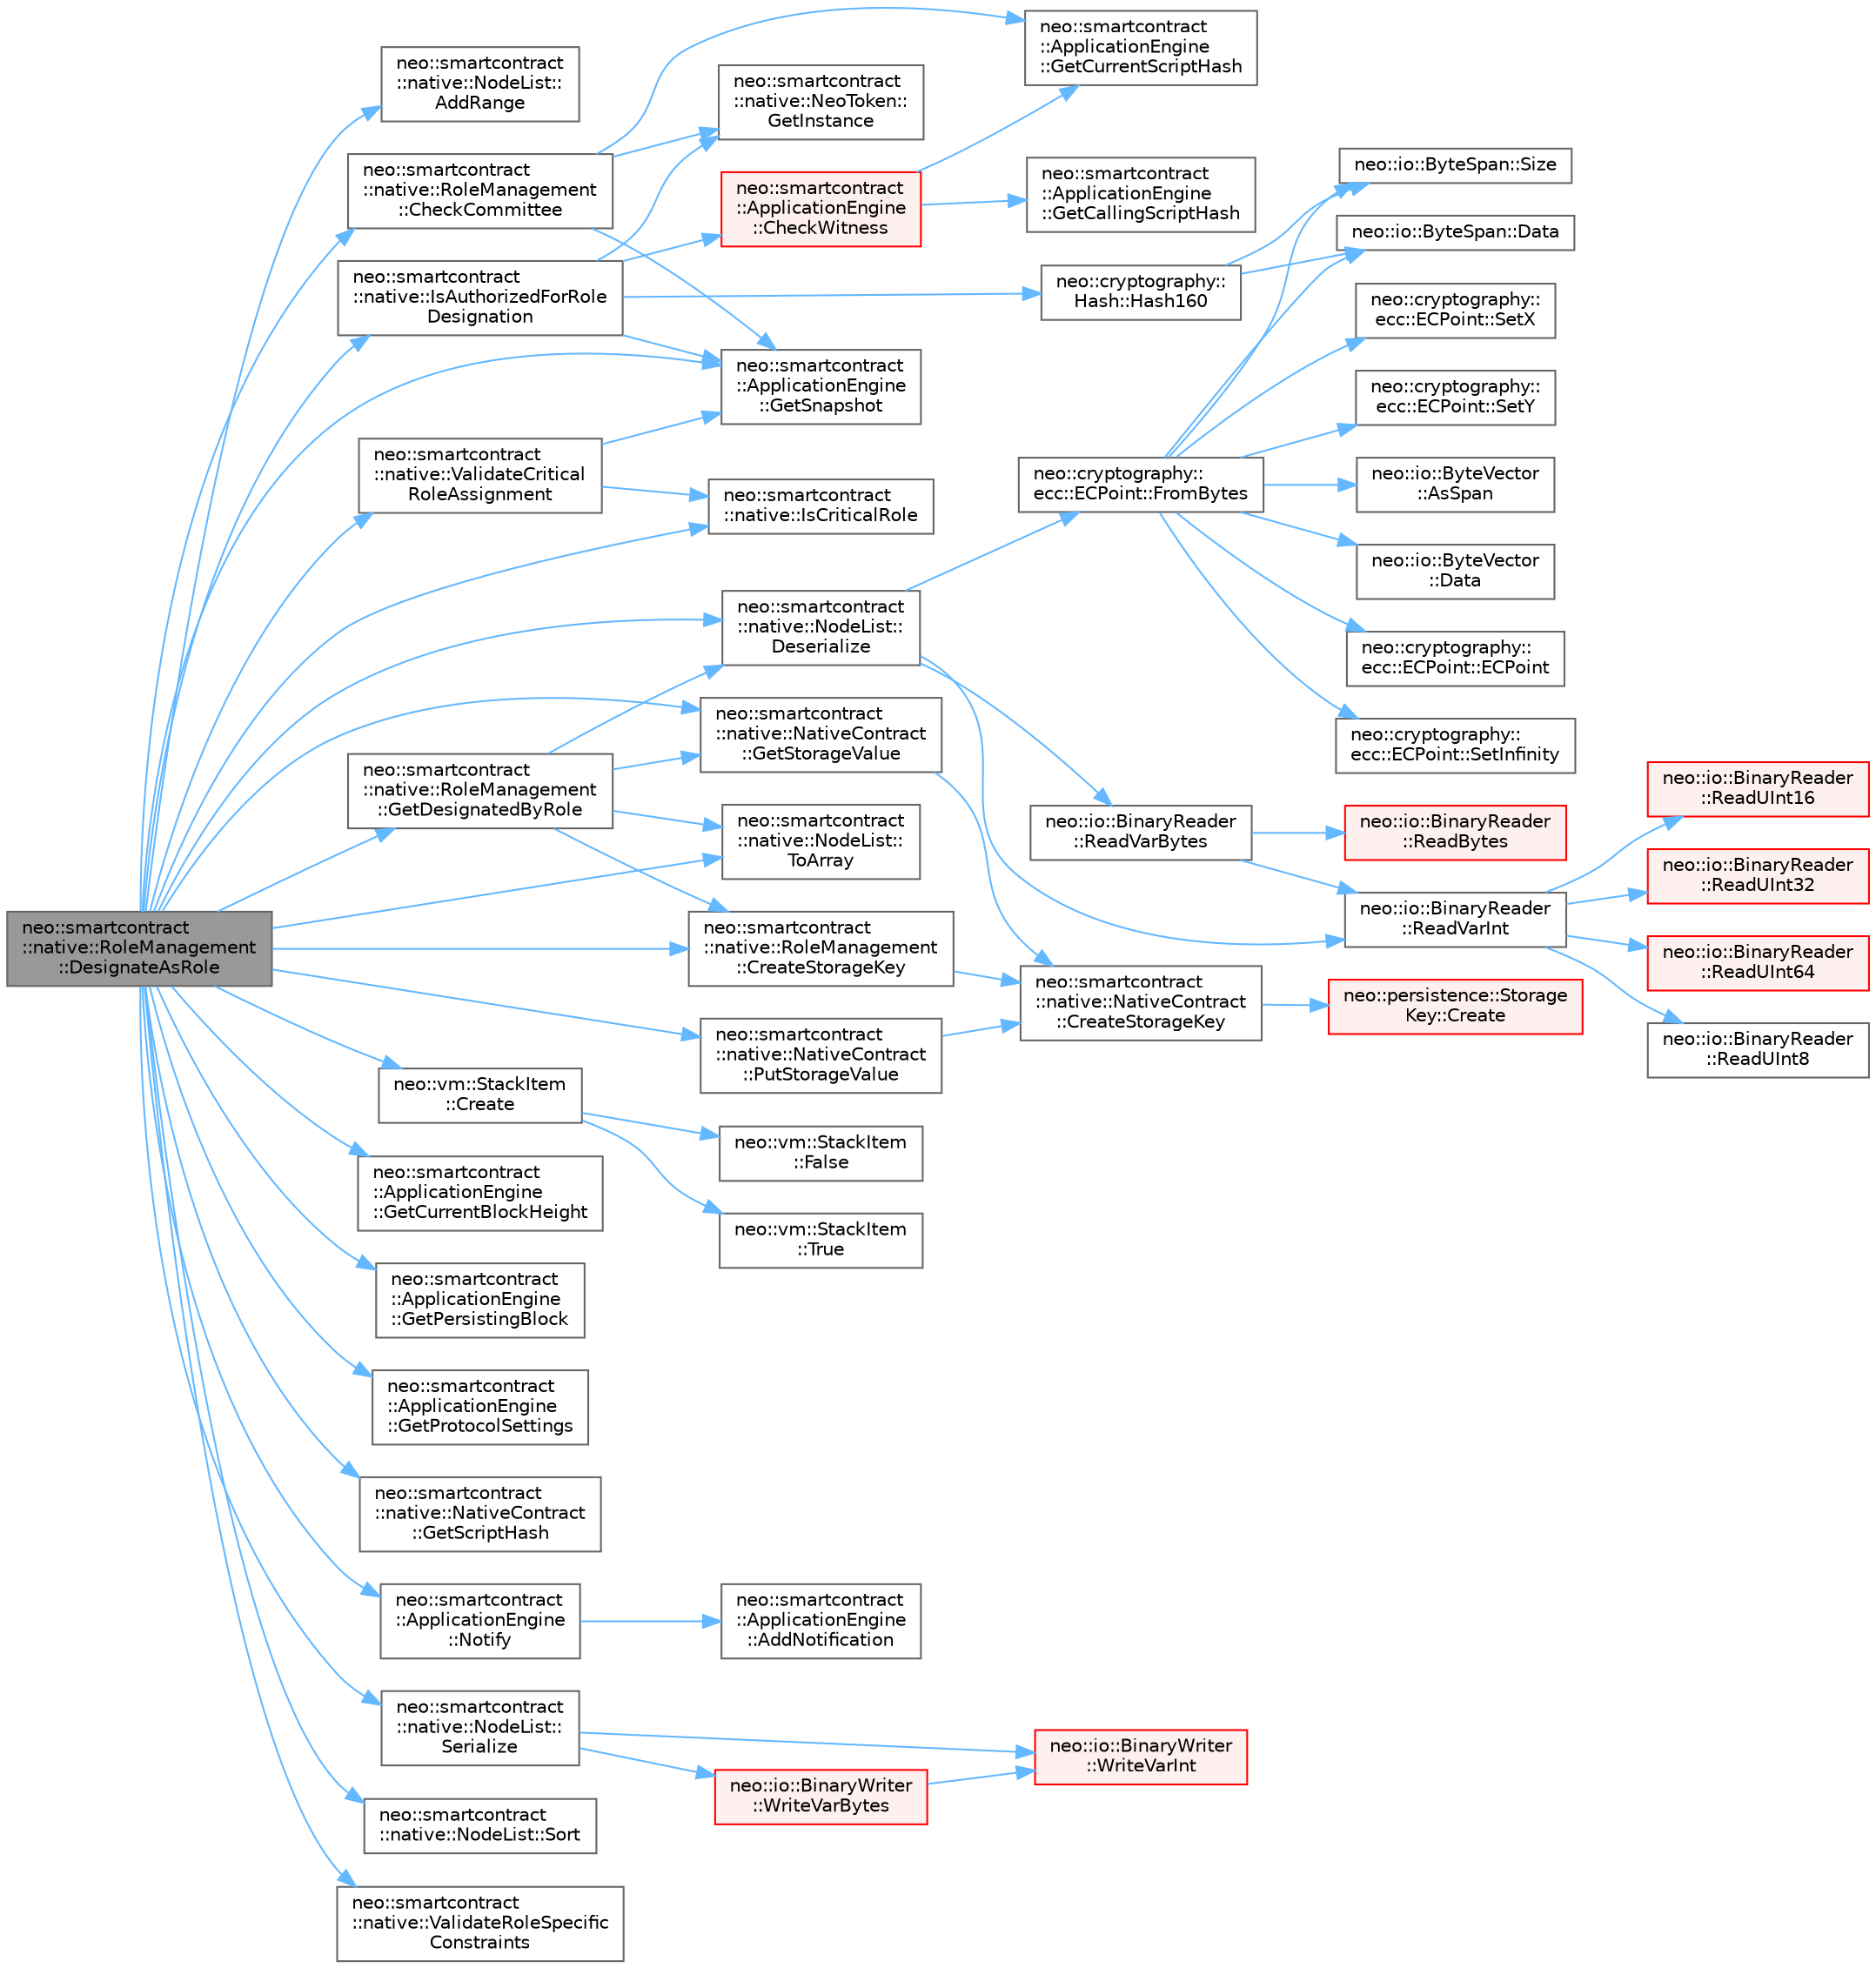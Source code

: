 digraph "neo::smartcontract::native::RoleManagement::DesignateAsRole"
{
 // LATEX_PDF_SIZE
  bgcolor="transparent";
  edge [fontname=Helvetica,fontsize=10,labelfontname=Helvetica,labelfontsize=10];
  node [fontname=Helvetica,fontsize=10,shape=box,height=0.2,width=0.4];
  rankdir="LR";
  Node1 [id="Node000001",label="neo::smartcontract\l::native::RoleManagement\l::DesignateAsRole",height=0.2,width=0.4,color="gray40", fillcolor="grey60", style="filled", fontcolor="black",tooltip="Designates nodes for a role."];
  Node1 -> Node2 [id="edge66_Node000001_Node000002",color="steelblue1",style="solid",tooltip=" "];
  Node2 [id="Node000002",label="neo::smartcontract\l::native::NodeList::\lAddRange",height=0.2,width=0.4,color="grey40", fillcolor="white", style="filled",URL="$classneo_1_1smartcontract_1_1native_1_1_node_list.html#a2f2330978e7c8c9984f03c408ad2cea3",tooltip="Adds multiple nodes to the list."];
  Node1 -> Node3 [id="edge67_Node000001_Node000003",color="steelblue1",style="solid",tooltip=" "];
  Node3 [id="Node000003",label="neo::smartcontract\l::native::RoleManagement\l::CheckCommittee",height=0.2,width=0.4,color="grey40", fillcolor="white", style="filled",URL="$classneo_1_1smartcontract_1_1native_1_1_role_management.html#ad3490b7634eb70d18d0ecb1331836b7f",tooltip="Checks if the caller is a committee member."];
  Node3 -> Node4 [id="edge68_Node000003_Node000004",color="steelblue1",style="solid",tooltip=" "];
  Node4 [id="Node000004",label="neo::smartcontract\l::ApplicationEngine\l::GetCurrentScriptHash",height=0.2,width=0.4,color="grey40", fillcolor="white", style="filled",URL="$classneo_1_1smartcontract_1_1_application_engine.html#a51923971bcbc44d1d251edc00a54bfd2",tooltip="Gets the current script hash."];
  Node3 -> Node5 [id="edge69_Node000003_Node000005",color="steelblue1",style="solid",tooltip=" "];
  Node5 [id="Node000005",label="neo::smartcontract\l::native::NeoToken::\lGetInstance",height=0.2,width=0.4,color="grey40", fillcolor="white", style="filled",URL="$classneo_1_1smartcontract_1_1native_1_1_neo_token.html#a90cb76fc97b70fbb68bd14545704e463",tooltip="Gets the instance."];
  Node3 -> Node6 [id="edge70_Node000003_Node000006",color="steelblue1",style="solid",tooltip=" "];
  Node6 [id="Node000006",label="neo::smartcontract\l::ApplicationEngine\l::GetSnapshot",height=0.2,width=0.4,color="grey40", fillcolor="white", style="filled",URL="$classneo_1_1smartcontract_1_1_application_engine.html#a4b11ba8a68aa0ac32ba0263c293ff1e4",tooltip="Gets the snapshot."];
  Node1 -> Node7 [id="edge71_Node000001_Node000007",color="steelblue1",style="solid",tooltip=" "];
  Node7 [id="Node000007",label="neo::vm::StackItem\l::Create",height=0.2,width=0.4,color="grey40", fillcolor="white", style="filled",URL="$classneo_1_1vm_1_1_stack_item.html#a1d67a8c02d58d56410378b997c2e7855",tooltip="Creates a primitive stack item."];
  Node7 -> Node8 [id="edge72_Node000007_Node000008",color="steelblue1",style="solid",tooltip=" "];
  Node8 [id="Node000008",label="neo::vm::StackItem\l::False",height=0.2,width=0.4,color="grey40", fillcolor="white", style="filled",URL="$classneo_1_1vm_1_1_stack_item.html#a759c1a70f6481936eb089083a5fa2d4e",tooltip="Gets the false stack item."];
  Node7 -> Node9 [id="edge73_Node000007_Node000009",color="steelblue1",style="solid",tooltip=" "];
  Node9 [id="Node000009",label="neo::vm::StackItem\l::True",height=0.2,width=0.4,color="grey40", fillcolor="white", style="filled",URL="$classneo_1_1vm_1_1_stack_item.html#ac5c88a02b66663d80e61942bb425391c",tooltip="Gets the true stack item."];
  Node1 -> Node10 [id="edge74_Node000001_Node000010",color="steelblue1",style="solid",tooltip=" "];
  Node10 [id="Node000010",label="neo::smartcontract\l::native::RoleManagement\l::CreateStorageKey",height=0.2,width=0.4,color="grey40", fillcolor="white", style="filled",URL="$classneo_1_1smartcontract_1_1native_1_1_role_management.html#a7b9d0c964ffaf9e62e2f37bc15d7acbe",tooltip="Creates a storage key for a role."];
  Node10 -> Node11 [id="edge75_Node000010_Node000011",color="steelblue1",style="solid",tooltip=" "];
  Node11 [id="Node000011",label="neo::smartcontract\l::native::NativeContract\l::CreateStorageKey",height=0.2,width=0.4,color="grey40", fillcolor="white", style="filled",URL="$classneo_1_1smartcontract_1_1native_1_1_native_contract.html#a5a9ec24cc4c1584fb00fdf32f614dbd8",tooltip="Creates a storage key with the specified prefix."];
  Node11 -> Node12 [id="edge76_Node000011_Node000012",color="steelblue1",style="solid",tooltip=" "];
  Node12 [id="Node000012",label="neo::persistence::Storage\lKey::Create",height=0.2,width=0.4,color="red", fillcolor="#FFF0F0", style="filled",URL="$classneo_1_1persistence_1_1_storage_key.html#ae7001770e96642cfdb2f878c6264bf51",tooltip="Creates a storage key with contract ID and prefix."];
  Node1 -> Node15 [id="edge77_Node000001_Node000015",color="steelblue1",style="solid",tooltip=" "];
  Node15 [id="Node000015",label="neo::smartcontract\l::native::NodeList::\lDeserialize",height=0.2,width=0.4,color="grey40", fillcolor="white", style="filled",URL="$classneo_1_1smartcontract_1_1native_1_1_node_list.html#a4d391f7dc08813d287a1ebf61e78df6d",tooltip="Deserializes the list from a binary reader."];
  Node15 -> Node16 [id="edge78_Node000015_Node000016",color="steelblue1",style="solid",tooltip=" "];
  Node16 [id="Node000016",label="neo::cryptography::\lecc::ECPoint::FromBytes",height=0.2,width=0.4,color="grey40", fillcolor="white", style="filled",URL="$classneo_1_1cryptography_1_1ecc_1_1_e_c_point.html#a76149bc8215c7297d3bd54d273bdaaca",tooltip="Creates an ECPoint from a byte array."];
  Node16 -> Node17 [id="edge79_Node000016_Node000017",color="steelblue1",style="solid",tooltip=" "];
  Node17 [id="Node000017",label="neo::io::ByteVector\l::AsSpan",height=0.2,width=0.4,color="grey40", fillcolor="white", style="filled",URL="$classneo_1_1io_1_1_byte_vector.html#a95791d958ed4ec88d32e811b51d90451",tooltip="Converts the ByteVector to a ByteSpan."];
  Node16 -> Node18 [id="edge80_Node000016_Node000018",color="steelblue1",style="solid",tooltip=" "];
  Node18 [id="Node000018",label="neo::io::ByteSpan::Data",height=0.2,width=0.4,color="grey40", fillcolor="white", style="filled",URL="$classneo_1_1io_1_1_byte_span.html#a0285a19eb5cd212ecd1079e0bc5e494c",tooltip="Gets a pointer to the data."];
  Node16 -> Node19 [id="edge81_Node000016_Node000019",color="steelblue1",style="solid",tooltip=" "];
  Node19 [id="Node000019",label="neo::io::ByteVector\l::Data",height=0.2,width=0.4,color="grey40", fillcolor="white", style="filled",URL="$classneo_1_1io_1_1_byte_vector.html#a971af50d2778c4435c924cf4b839e8a1",tooltip="Gets a pointer to the data."];
  Node16 -> Node20 [id="edge82_Node000016_Node000020",color="steelblue1",style="solid",tooltip=" "];
  Node20 [id="Node000020",label="neo::cryptography::\lecc::ECPoint::ECPoint",height=0.2,width=0.4,color="grey40", fillcolor="white", style="filled",URL="$classneo_1_1cryptography_1_1ecc_1_1_e_c_point.html#ae4a83f7a5dcc95b65abd3e694adff846",tooltip="Constructs an empty ECPoint."];
  Node16 -> Node21 [id="edge83_Node000016_Node000021",color="steelblue1",style="solid",tooltip=" "];
  Node21 [id="Node000021",label="neo::cryptography::\lecc::ECPoint::SetInfinity",height=0.2,width=0.4,color="grey40", fillcolor="white", style="filled",URL="$classneo_1_1cryptography_1_1ecc_1_1_e_c_point.html#a1dd6d4a8073b2c4effa350fd1eaecb73",tooltip="Sets whether this point is at infinity."];
  Node16 -> Node22 [id="edge84_Node000016_Node000022",color="steelblue1",style="solid",tooltip=" "];
  Node22 [id="Node000022",label="neo::cryptography::\lecc::ECPoint::SetX",height=0.2,width=0.4,color="grey40", fillcolor="white", style="filled",URL="$classneo_1_1cryptography_1_1ecc_1_1_e_c_point.html#abea50aec908986d1271d824ae00400b7",tooltip="Sets the X coordinate."];
  Node16 -> Node23 [id="edge85_Node000016_Node000023",color="steelblue1",style="solid",tooltip=" "];
  Node23 [id="Node000023",label="neo::cryptography::\lecc::ECPoint::SetY",height=0.2,width=0.4,color="grey40", fillcolor="white", style="filled",URL="$classneo_1_1cryptography_1_1ecc_1_1_e_c_point.html#a052a97ced0b56150a48256bbece321c5",tooltip="Sets the Y coordinate."];
  Node16 -> Node24 [id="edge86_Node000016_Node000024",color="steelblue1",style="solid",tooltip=" "];
  Node24 [id="Node000024",label="neo::io::ByteSpan::Size",height=0.2,width=0.4,color="grey40", fillcolor="white", style="filled",URL="$classneo_1_1io_1_1_byte_span.html#a4a869430800a37dcbeefac6f36468fcb",tooltip="Gets the size of the ByteSpan."];
  Node15 -> Node25 [id="edge87_Node000015_Node000025",color="steelblue1",style="solid",tooltip=" "];
  Node25 [id="Node000025",label="neo::io::BinaryReader\l::ReadVarBytes",height=0.2,width=0.4,color="grey40", fillcolor="white", style="filled",URL="$classneo_1_1io_1_1_binary_reader.html#a62705ff1d1117525166b6d22c68935d4",tooltip="Reads a variable-length byte array from the stream."];
  Node25 -> Node26 [id="edge88_Node000025_Node000026",color="steelblue1",style="solid",tooltip=" "];
  Node26 [id="Node000026",label="neo::io::BinaryReader\l::ReadBytes",height=0.2,width=0.4,color="red", fillcolor="#FFF0F0", style="filled",URL="$classneo_1_1io_1_1_binary_reader.html#aaa4a5f7dcf558723668d35b0b31f93f1",tooltip="Reads a byte array from the stream."];
  Node25 -> Node29 [id="edge89_Node000025_Node000029",color="steelblue1",style="solid",tooltip=" "];
  Node29 [id="Node000029",label="neo::io::BinaryReader\l::ReadVarInt",height=0.2,width=0.4,color="grey40", fillcolor="white", style="filled",URL="$classneo_1_1io_1_1_binary_reader.html#af83b01f86939c82755926ff3bac86458",tooltip="Reads a variable-length integer from the stream."];
  Node29 -> Node30 [id="edge90_Node000029_Node000030",color="steelblue1",style="solid",tooltip=" "];
  Node30 [id="Node000030",label="neo::io::BinaryReader\l::ReadUInt16",height=0.2,width=0.4,color="red", fillcolor="#FFF0F0", style="filled",URL="$classneo_1_1io_1_1_binary_reader.html#a52c58b790f36327c1c7a11d0f3cfb5c2",tooltip="Reads a 16-bit unsigned integer from the stream."];
  Node29 -> Node31 [id="edge91_Node000029_Node000031",color="steelblue1",style="solid",tooltip=" "];
  Node31 [id="Node000031",label="neo::io::BinaryReader\l::ReadUInt32",height=0.2,width=0.4,color="red", fillcolor="#FFF0F0", style="filled",URL="$classneo_1_1io_1_1_binary_reader.html#adc2c9cfae535b86f63855d77cdb2662b",tooltip="Reads a 32-bit unsigned integer from the stream."];
  Node29 -> Node32 [id="edge92_Node000029_Node000032",color="steelblue1",style="solid",tooltip=" "];
  Node32 [id="Node000032",label="neo::io::BinaryReader\l::ReadUInt64",height=0.2,width=0.4,color="red", fillcolor="#FFF0F0", style="filled",URL="$classneo_1_1io_1_1_binary_reader.html#add3fc78c751d4893aaf0193e0a357dbd",tooltip="Reads a 64-bit unsigned integer from the stream."];
  Node29 -> Node33 [id="edge93_Node000029_Node000033",color="steelblue1",style="solid",tooltip=" "];
  Node33 [id="Node000033",label="neo::io::BinaryReader\l::ReadUInt8",height=0.2,width=0.4,color="grey40", fillcolor="white", style="filled",URL="$classneo_1_1io_1_1_binary_reader.html#a3b93ff9ad86d70fb5091267936092a59",tooltip="Reads an 8-bit unsigned integer from the stream."];
  Node15 -> Node29 [id="edge94_Node000015_Node000029",color="steelblue1",style="solid",tooltip=" "];
  Node1 -> Node34 [id="edge95_Node000001_Node000034",color="steelblue1",style="solid",tooltip=" "];
  Node34 [id="Node000034",label="neo::smartcontract\l::ApplicationEngine\l::GetCurrentBlockHeight",height=0.2,width=0.4,color="grey40", fillcolor="white", style="filled",URL="$classneo_1_1smartcontract_1_1_application_engine.html#a69998c51d4ffa36e0e1e1450dbf6a78a",tooltip="Gets the current block height."];
  Node1 -> Node35 [id="edge96_Node000001_Node000035",color="steelblue1",style="solid",tooltip=" "];
  Node35 [id="Node000035",label="neo::smartcontract\l::native::RoleManagement\l::GetDesignatedByRole",height=0.2,width=0.4,color="grey40", fillcolor="white", style="filled",URL="$classneo_1_1smartcontract_1_1native_1_1_role_management.html#a88f9123d65182e86557fc66e4ee0db7e",tooltip="Gets the designated by role."];
  Node35 -> Node10 [id="edge97_Node000035_Node000010",color="steelblue1",style="solid",tooltip=" "];
  Node35 -> Node15 [id="edge98_Node000035_Node000015",color="steelblue1",style="solid",tooltip=" "];
  Node35 -> Node36 [id="edge99_Node000035_Node000036",color="steelblue1",style="solid",tooltip=" "];
  Node36 [id="Node000036",label="neo::smartcontract\l::native::NativeContract\l::GetStorageValue",height=0.2,width=0.4,color="grey40", fillcolor="white", style="filled",URL="$classneo_1_1smartcontract_1_1native_1_1_native_contract.html#aa8eed221a7bf2bce103f7e1fef187e6c",tooltip="Gets the storage value."];
  Node36 -> Node11 [id="edge100_Node000036_Node000011",color="steelblue1",style="solid",tooltip=" "];
  Node35 -> Node37 [id="edge101_Node000035_Node000037",color="steelblue1",style="solid",tooltip=" "];
  Node37 [id="Node000037",label="neo::smartcontract\l::native::NodeList::\lToArray",height=0.2,width=0.4,color="grey40", fillcolor="white", style="filled",URL="$classneo_1_1smartcontract_1_1native_1_1_node_list.html#adf8b507fb90baa408ea47b352510f976",tooltip="Converts the list to an array."];
  Node1 -> Node38 [id="edge102_Node000001_Node000038",color="steelblue1",style="solid",tooltip=" "];
  Node38 [id="Node000038",label="neo::smartcontract\l::ApplicationEngine\l::GetPersistingBlock",height=0.2,width=0.4,color="grey40", fillcolor="white", style="filled",URL="$classneo_1_1smartcontract_1_1_application_engine.html#adcb34b3f26f8dab4d836605198b0c3d3",tooltip="Gets the persisting block."];
  Node1 -> Node39 [id="edge103_Node000001_Node000039",color="steelblue1",style="solid",tooltip=" "];
  Node39 [id="Node000039",label="neo::smartcontract\l::ApplicationEngine\l::GetProtocolSettings",height=0.2,width=0.4,color="grey40", fillcolor="white", style="filled",URL="$classneo_1_1smartcontract_1_1_application_engine.html#af7d805438860e0b964982f0244ec21f6",tooltip="Gets the protocol settings."];
  Node1 -> Node40 [id="edge104_Node000001_Node000040",color="steelblue1",style="solid",tooltip=" "];
  Node40 [id="Node000040",label="neo::smartcontract\l::native::NativeContract\l::GetScriptHash",height=0.2,width=0.4,color="grey40", fillcolor="white", style="filled",URL="$classneo_1_1smartcontract_1_1native_1_1_native_contract.html#adee5386515d940f614d7f680b5d0edb7",tooltip="Gets the script hash."];
  Node1 -> Node6 [id="edge105_Node000001_Node000006",color="steelblue1",style="solid",tooltip=" "];
  Node1 -> Node36 [id="edge106_Node000001_Node000036",color="steelblue1",style="solid",tooltip=" "];
  Node1 -> Node41 [id="edge107_Node000001_Node000041",color="steelblue1",style="solid",tooltip=" "];
  Node41 [id="Node000041",label="neo::smartcontract\l::native::IsAuthorizedForRole\lDesignation",height=0.2,width=0.4,color="grey40", fillcolor="white", style="filled",URL="$namespaceneo_1_1smartcontract_1_1native.html#aef5c58b0347e3079277ecc0c20e66dee",tooltip=" "];
  Node41 -> Node42 [id="edge108_Node000041_Node000042",color="steelblue1",style="solid",tooltip=" "];
  Node42 [id="Node000042",label="neo::smartcontract\l::ApplicationEngine\l::CheckWitness",height=0.2,width=0.4,color="red", fillcolor="#FFF0F0", style="filled",URL="$classneo_1_1smartcontract_1_1_application_engine.html#a4be82b2a3a2a0e53de3b731ac2418e91",tooltip="Checks if the witness is valid."];
  Node42 -> Node43 [id="edge109_Node000042_Node000043",color="steelblue1",style="solid",tooltip=" "];
  Node43 [id="Node000043",label="neo::smartcontract\l::ApplicationEngine\l::GetCallingScriptHash",height=0.2,width=0.4,color="grey40", fillcolor="white", style="filled",URL="$classneo_1_1smartcontract_1_1_application_engine.html#aad5c406f892265f2c4e9717edba873d0",tooltip="Gets the calling script hash."];
  Node42 -> Node4 [id="edge110_Node000042_Node000004",color="steelblue1",style="solid",tooltip=" "];
  Node41 -> Node5 [id="edge111_Node000041_Node000005",color="steelblue1",style="solid",tooltip=" "];
  Node41 -> Node6 [id="edge112_Node000041_Node000006",color="steelblue1",style="solid",tooltip=" "];
  Node41 -> Node57 [id="edge113_Node000041_Node000057",color="steelblue1",style="solid",tooltip=" "];
  Node57 [id="Node000057",label="neo::cryptography::\lHash::Hash160",height=0.2,width=0.4,color="grey40", fillcolor="white", style="filled",URL="$classneo_1_1cryptography_1_1_hash.html#a7232977d38fc72caff4cd95b22342d10",tooltip="Computes Hash160 (RIPEMD160 of SHA256)."];
  Node57 -> Node18 [id="edge114_Node000057_Node000018",color="steelblue1",style="solid",tooltip=" "];
  Node57 -> Node24 [id="edge115_Node000057_Node000024",color="steelblue1",style="solid",tooltip=" "];
  Node1 -> Node58 [id="edge116_Node000001_Node000058",color="steelblue1",style="solid",tooltip=" "];
  Node58 [id="Node000058",label="neo::smartcontract\l::native::IsCriticalRole",height=0.2,width=0.4,color="grey40", fillcolor="white", style="filled",URL="$namespaceneo_1_1smartcontract_1_1native.html#a594788e8975020e8482a1bf0e5513882",tooltip=" "];
  Node1 -> Node59 [id="edge117_Node000001_Node000059",color="steelblue1",style="solid",tooltip=" "];
  Node59 [id="Node000059",label="neo::smartcontract\l::ApplicationEngine\l::Notify",height=0.2,width=0.4,color="grey40", fillcolor="white", style="filled",URL="$classneo_1_1smartcontract_1_1_application_engine.html#a7136e17e64bb12f9ab0ab3f3588b0339",tooltip="Notifies an event."];
  Node59 -> Node60 [id="edge118_Node000059_Node000060",color="steelblue1",style="solid",tooltip=" "];
  Node60 [id="Node000060",label="neo::smartcontract\l::ApplicationEngine\l::AddNotification",height=0.2,width=0.4,color="grey40", fillcolor="white", style="filled",URL="$classneo_1_1smartcontract_1_1_application_engine.html#aa3684834b88b62d5c0df605cfb545c0c",tooltip="Adds a notification entry."];
  Node1 -> Node61 [id="edge119_Node000001_Node000061",color="steelblue1",style="solid",tooltip=" "];
  Node61 [id="Node000061",label="neo::smartcontract\l::native::NativeContract\l::PutStorageValue",height=0.2,width=0.4,color="grey40", fillcolor="white", style="filled",URL="$classneo_1_1smartcontract_1_1native_1_1_native_contract.html#a88e6f4aa548d073c5740d1eb0f59f91e",tooltip="Puts the storage value."];
  Node61 -> Node11 [id="edge120_Node000061_Node000011",color="steelblue1",style="solid",tooltip=" "];
  Node1 -> Node62 [id="edge121_Node000001_Node000062",color="steelblue1",style="solid",tooltip=" "];
  Node62 [id="Node000062",label="neo::smartcontract\l::native::NodeList::\lSerialize",height=0.2,width=0.4,color="grey40", fillcolor="white", style="filled",URL="$classneo_1_1smartcontract_1_1native_1_1_node_list.html#a4e19adc7ddc840e41c102a77845dde64",tooltip="Serializes the list to a binary writer."];
  Node62 -> Node63 [id="edge122_Node000062_Node000063",color="steelblue1",style="solid",tooltip=" "];
  Node63 [id="Node000063",label="neo::io::BinaryWriter\l::WriteVarBytes",height=0.2,width=0.4,color="red", fillcolor="#FFF0F0", style="filled",URL="$classneo_1_1io_1_1_binary_writer.html#ace5e14a07bea5e53bc025433e531853d",tooltip="Writes a variable-length byte array to the stream."];
  Node63 -> Node65 [id="edge123_Node000063_Node000065",color="steelblue1",style="solid",tooltip=" "];
  Node65 [id="Node000065",label="neo::io::BinaryWriter\l::WriteVarInt",height=0.2,width=0.4,color="red", fillcolor="#FFF0F0", style="filled",URL="$classneo_1_1io_1_1_binary_writer.html#a39fc5781e0d7a018ac8a1d86fea0cd4e",tooltip="Writes a variable-length integer to the stream."];
  Node62 -> Node65 [id="edge124_Node000062_Node000065",color="steelblue1",style="solid",tooltip=" "];
  Node1 -> Node66 [id="edge125_Node000001_Node000066",color="steelblue1",style="solid",tooltip=" "];
  Node66 [id="Node000066",label="neo::smartcontract\l::native::NodeList::Sort",height=0.2,width=0.4,color="grey40", fillcolor="white", style="filled",URL="$classneo_1_1smartcontract_1_1native_1_1_node_list.html#ad6a98a94ab20c58bb95c7462ef749386",tooltip="Sorts the nodes in the list."];
  Node1 -> Node37 [id="edge126_Node000001_Node000037",color="steelblue1",style="solid",tooltip=" "];
  Node1 -> Node67 [id="edge127_Node000001_Node000067",color="steelblue1",style="solid",tooltip=" "];
  Node67 [id="Node000067",label="neo::smartcontract\l::native::ValidateCritical\lRoleAssignment",height=0.2,width=0.4,color="grey40", fillcolor="white", style="filled",URL="$namespaceneo_1_1smartcontract_1_1native.html#a44d396822fccd020115bd9b607b75347",tooltip=" "];
  Node67 -> Node6 [id="edge128_Node000067_Node000006",color="steelblue1",style="solid",tooltip=" "];
  Node67 -> Node58 [id="edge129_Node000067_Node000058",color="steelblue1",style="solid",tooltip=" "];
  Node1 -> Node68 [id="edge130_Node000001_Node000068",color="steelblue1",style="solid",tooltip=" "];
  Node68 [id="Node000068",label="neo::smartcontract\l::native::ValidateRoleSpecific\lConstraints",height=0.2,width=0.4,color="grey40", fillcolor="white", style="filled",URL="$namespaceneo_1_1smartcontract_1_1native.html#a476fdb4a3957f5234485550a64c83c7d",tooltip=" "];
}
